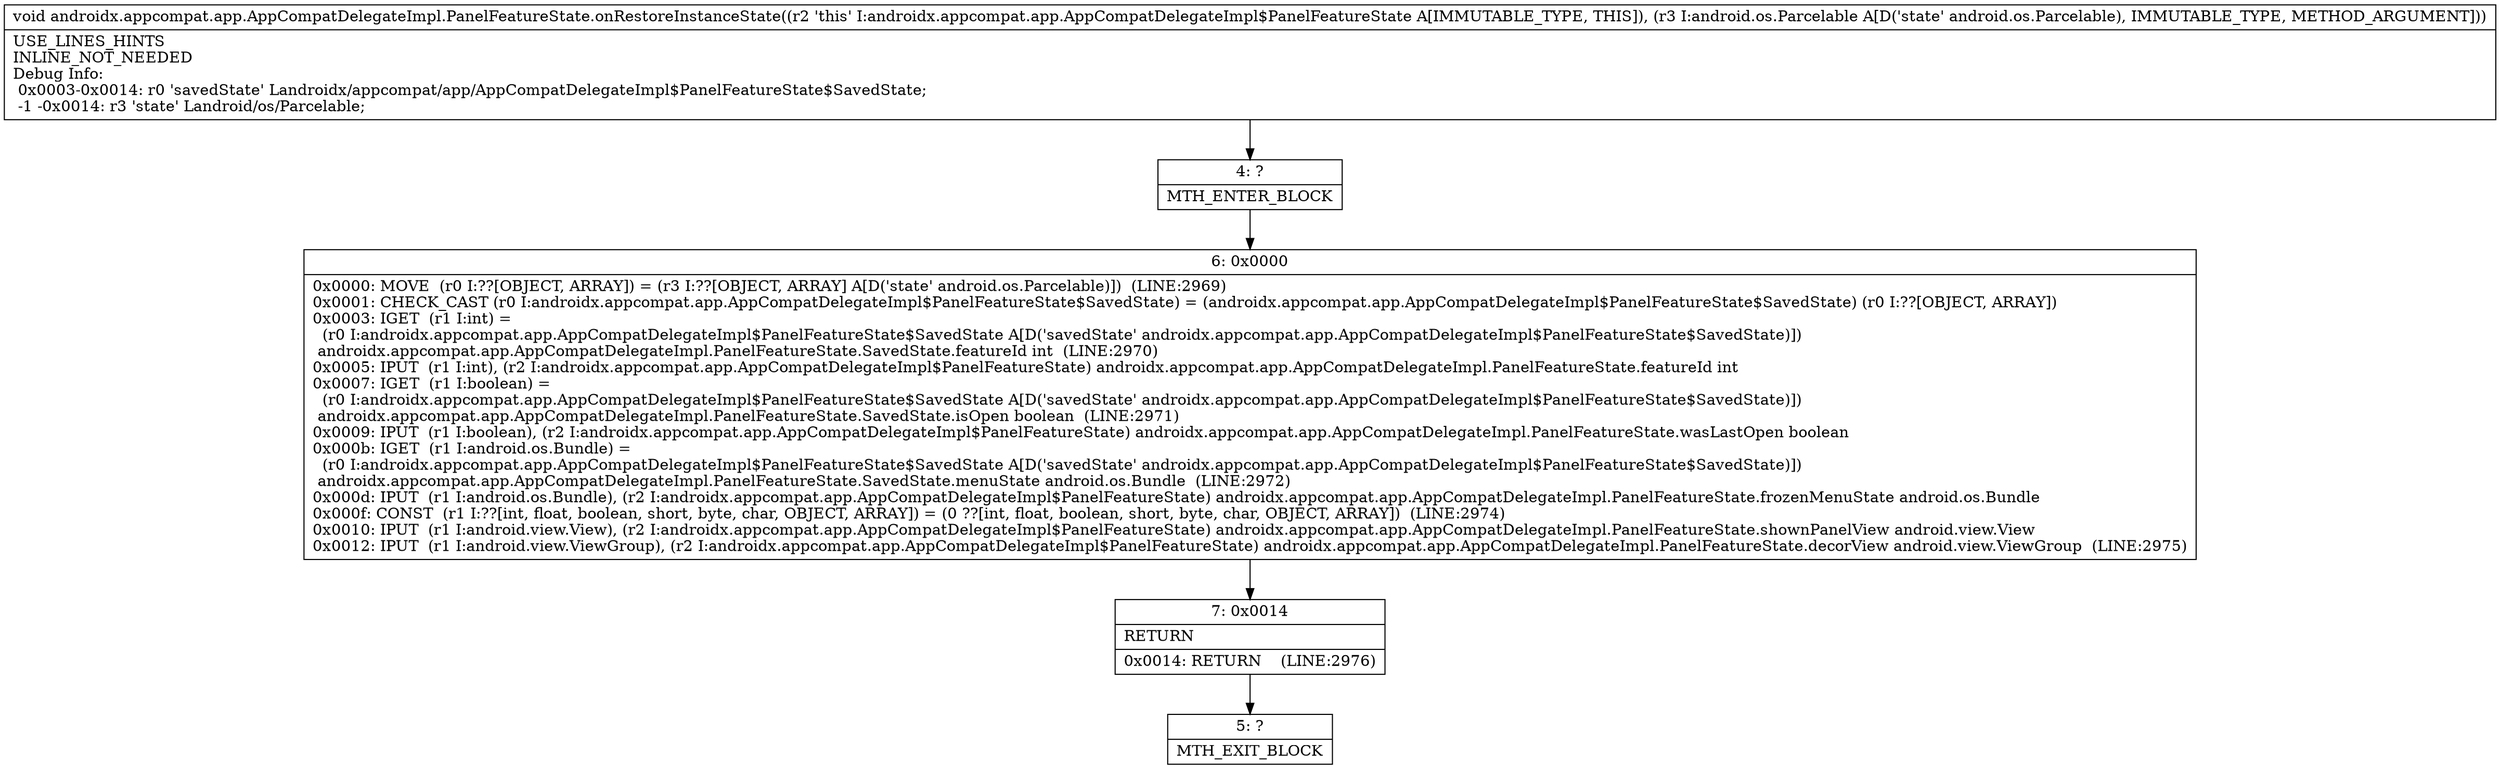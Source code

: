 digraph "CFG forandroidx.appcompat.app.AppCompatDelegateImpl.PanelFeatureState.onRestoreInstanceState(Landroid\/os\/Parcelable;)V" {
Node_4 [shape=record,label="{4\:\ ?|MTH_ENTER_BLOCK\l}"];
Node_6 [shape=record,label="{6\:\ 0x0000|0x0000: MOVE  (r0 I:??[OBJECT, ARRAY]) = (r3 I:??[OBJECT, ARRAY] A[D('state' android.os.Parcelable)])  (LINE:2969)\l0x0001: CHECK_CAST (r0 I:androidx.appcompat.app.AppCompatDelegateImpl$PanelFeatureState$SavedState) = (androidx.appcompat.app.AppCompatDelegateImpl$PanelFeatureState$SavedState) (r0 I:??[OBJECT, ARRAY]) \l0x0003: IGET  (r1 I:int) = \l  (r0 I:androidx.appcompat.app.AppCompatDelegateImpl$PanelFeatureState$SavedState A[D('savedState' androidx.appcompat.app.AppCompatDelegateImpl$PanelFeatureState$SavedState)])\l androidx.appcompat.app.AppCompatDelegateImpl.PanelFeatureState.SavedState.featureId int  (LINE:2970)\l0x0005: IPUT  (r1 I:int), (r2 I:androidx.appcompat.app.AppCompatDelegateImpl$PanelFeatureState) androidx.appcompat.app.AppCompatDelegateImpl.PanelFeatureState.featureId int \l0x0007: IGET  (r1 I:boolean) = \l  (r0 I:androidx.appcompat.app.AppCompatDelegateImpl$PanelFeatureState$SavedState A[D('savedState' androidx.appcompat.app.AppCompatDelegateImpl$PanelFeatureState$SavedState)])\l androidx.appcompat.app.AppCompatDelegateImpl.PanelFeatureState.SavedState.isOpen boolean  (LINE:2971)\l0x0009: IPUT  (r1 I:boolean), (r2 I:androidx.appcompat.app.AppCompatDelegateImpl$PanelFeatureState) androidx.appcompat.app.AppCompatDelegateImpl.PanelFeatureState.wasLastOpen boolean \l0x000b: IGET  (r1 I:android.os.Bundle) = \l  (r0 I:androidx.appcompat.app.AppCompatDelegateImpl$PanelFeatureState$SavedState A[D('savedState' androidx.appcompat.app.AppCompatDelegateImpl$PanelFeatureState$SavedState)])\l androidx.appcompat.app.AppCompatDelegateImpl.PanelFeatureState.SavedState.menuState android.os.Bundle  (LINE:2972)\l0x000d: IPUT  (r1 I:android.os.Bundle), (r2 I:androidx.appcompat.app.AppCompatDelegateImpl$PanelFeatureState) androidx.appcompat.app.AppCompatDelegateImpl.PanelFeatureState.frozenMenuState android.os.Bundle \l0x000f: CONST  (r1 I:??[int, float, boolean, short, byte, char, OBJECT, ARRAY]) = (0 ??[int, float, boolean, short, byte, char, OBJECT, ARRAY])  (LINE:2974)\l0x0010: IPUT  (r1 I:android.view.View), (r2 I:androidx.appcompat.app.AppCompatDelegateImpl$PanelFeatureState) androidx.appcompat.app.AppCompatDelegateImpl.PanelFeatureState.shownPanelView android.view.View \l0x0012: IPUT  (r1 I:android.view.ViewGroup), (r2 I:androidx.appcompat.app.AppCompatDelegateImpl$PanelFeatureState) androidx.appcompat.app.AppCompatDelegateImpl.PanelFeatureState.decorView android.view.ViewGroup  (LINE:2975)\l}"];
Node_7 [shape=record,label="{7\:\ 0x0014|RETURN\l|0x0014: RETURN    (LINE:2976)\l}"];
Node_5 [shape=record,label="{5\:\ ?|MTH_EXIT_BLOCK\l}"];
MethodNode[shape=record,label="{void androidx.appcompat.app.AppCompatDelegateImpl.PanelFeatureState.onRestoreInstanceState((r2 'this' I:androidx.appcompat.app.AppCompatDelegateImpl$PanelFeatureState A[IMMUTABLE_TYPE, THIS]), (r3 I:android.os.Parcelable A[D('state' android.os.Parcelable), IMMUTABLE_TYPE, METHOD_ARGUMENT]))  | USE_LINES_HINTS\lINLINE_NOT_NEEDED\lDebug Info:\l  0x0003\-0x0014: r0 'savedState' Landroidx\/appcompat\/app\/AppCompatDelegateImpl$PanelFeatureState$SavedState;\l  \-1 \-0x0014: r3 'state' Landroid\/os\/Parcelable;\l}"];
MethodNode -> Node_4;Node_4 -> Node_6;
Node_6 -> Node_7;
Node_7 -> Node_5;
}

